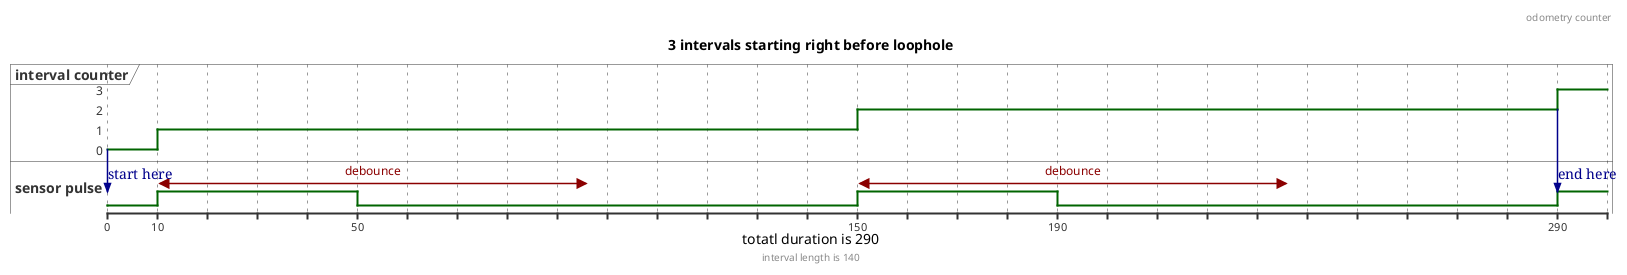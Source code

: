 @startuml

Title 3 intervals starting right before loophole
header: odometry counter
caption totatl duration is 290
footer: interval length is 140

robust "interval counter" as C
binary "sensor pulse" as S

@0
S is low
C is 0
C -> S : start here
@+10
S is high
C is 1
S@+0 <-> @+86 : debounce

@+40
S is low

@+100
S is high
C is 2


S@+0 <-> @+86 : debounce

@+40
S is low

@+100
S is high
C is 3
C -> S : end here


@enduml
